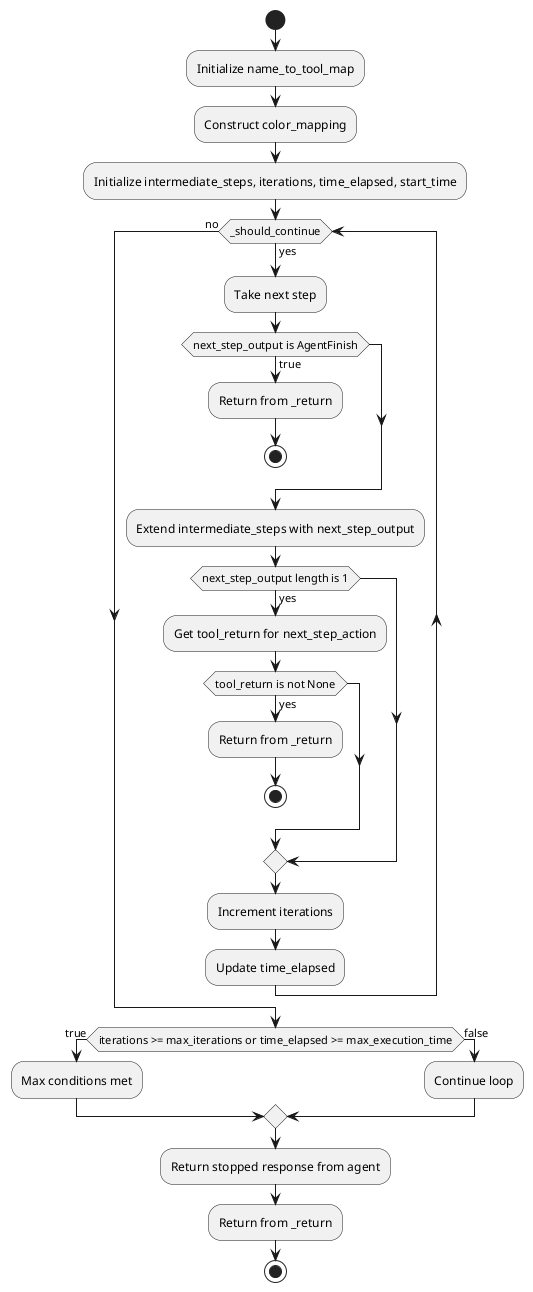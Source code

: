 @startuml

start
:Initialize name_to_tool_map;
:Construct color_mapping;
:Initialize intermediate_steps, iterations, time_elapsed, start_time;

while (_should_continue) is (yes)
  :Take next step;
  
  if (next_step_output is AgentFinish) then (true)
    :Return from _return;
    stop
  endif
  
  :Extend intermediate_steps with next_step_output;
  
  if (next_step_output length is 1) then (yes)
    :Get tool_return for next_step_action;
    if (tool_return is not None) then (yes)
      :Return from _return;
      stop
    endif
  endif
  
  :Increment iterations;
  :Update time_elapsed;
endwhile (no)

if (iterations >= max_iterations or time_elapsed >= max_execution_time) then (true)
  :Max conditions met;
else (false)
  :Continue loop;
endif

:Return stopped response from agent;
:Return from _return;
stop

@enduml
